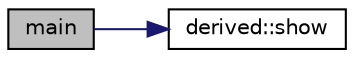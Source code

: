 digraph "main"
{
  edge [fontname="Helvetica",fontsize="10",labelfontname="Helvetica",labelfontsize="10"];
  node [fontname="Helvetica",fontsize="10",shape=record];
  rankdir="LR";
  Node1 [label="main",height=0.2,width=0.4,color="black", fillcolor="grey75", style="filled", fontcolor="black"];
  Node1 -> Node2 [color="midnightblue",fontsize="10",style="solid"];
  Node2 [label="derived::show",height=0.2,width=0.4,color="black", fillcolor="white", style="filled",URL="$classderived.html#aadf177f8b84402f519c92072dab5a89b"];
}
